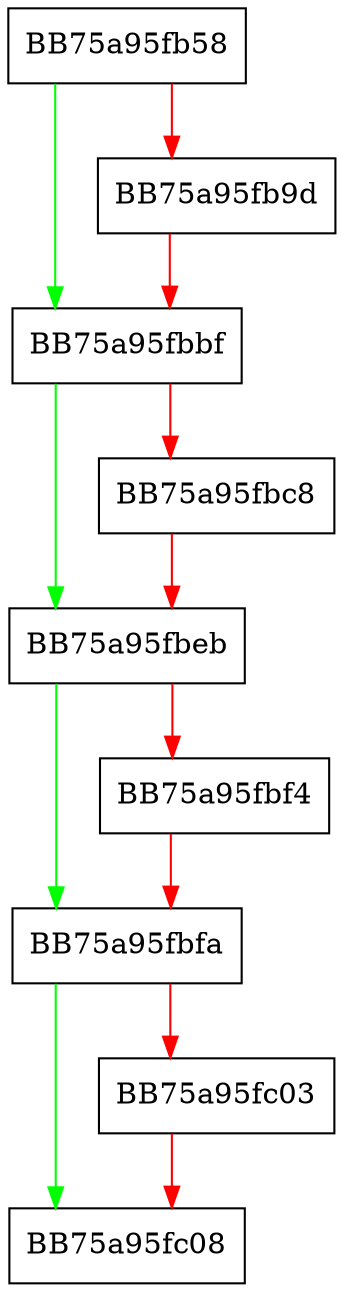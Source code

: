 digraph set_caches {
  node [shape="box"];
  graph [splines=ortho];
  BB75a95fb58 -> BB75a95fbbf [color="green"];
  BB75a95fb58 -> BB75a95fb9d [color="red"];
  BB75a95fb9d -> BB75a95fbbf [color="red"];
  BB75a95fbbf -> BB75a95fbeb [color="green"];
  BB75a95fbbf -> BB75a95fbc8 [color="red"];
  BB75a95fbc8 -> BB75a95fbeb [color="red"];
  BB75a95fbeb -> BB75a95fbfa [color="green"];
  BB75a95fbeb -> BB75a95fbf4 [color="red"];
  BB75a95fbf4 -> BB75a95fbfa [color="red"];
  BB75a95fbfa -> BB75a95fc08 [color="green"];
  BB75a95fbfa -> BB75a95fc03 [color="red"];
  BB75a95fc03 -> BB75a95fc08 [color="red"];
}